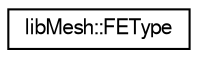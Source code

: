 digraph "Graphical Class Hierarchy"
{
  edge [fontname="FreeSans",fontsize="10",labelfontname="FreeSans",labelfontsize="10"];
  node [fontname="FreeSans",fontsize="10",shape=record];
  rankdir="LR";
  Node1 [label="libMesh::FEType",height=0.2,width=0.4,color="black", fillcolor="white", style="filled",URL="$classlibMesh_1_1FEType.html"];
}
